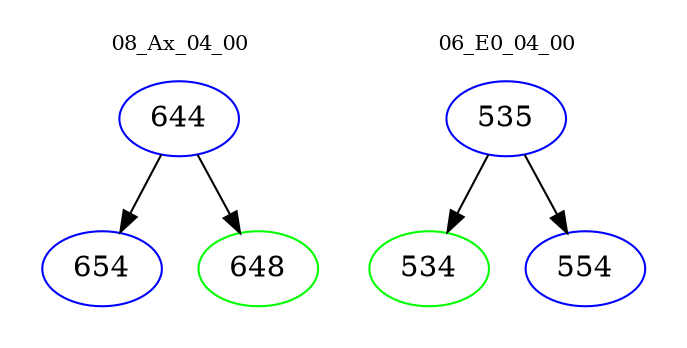 digraph{
subgraph cluster_0 {
color = white
label = "08_Ax_04_00";
fontsize=10;
T0_644 [label="644", color="blue"]
T0_644 -> T0_654 [color="black"]
T0_654 [label="654", color="blue"]
T0_644 -> T0_648 [color="black"]
T0_648 [label="648", color="green"]
}
subgraph cluster_1 {
color = white
label = "06_E0_04_00";
fontsize=10;
T1_535 [label="535", color="blue"]
T1_535 -> T1_534 [color="black"]
T1_534 [label="534", color="green"]
T1_535 -> T1_554 [color="black"]
T1_554 [label="554", color="blue"]
}
}

